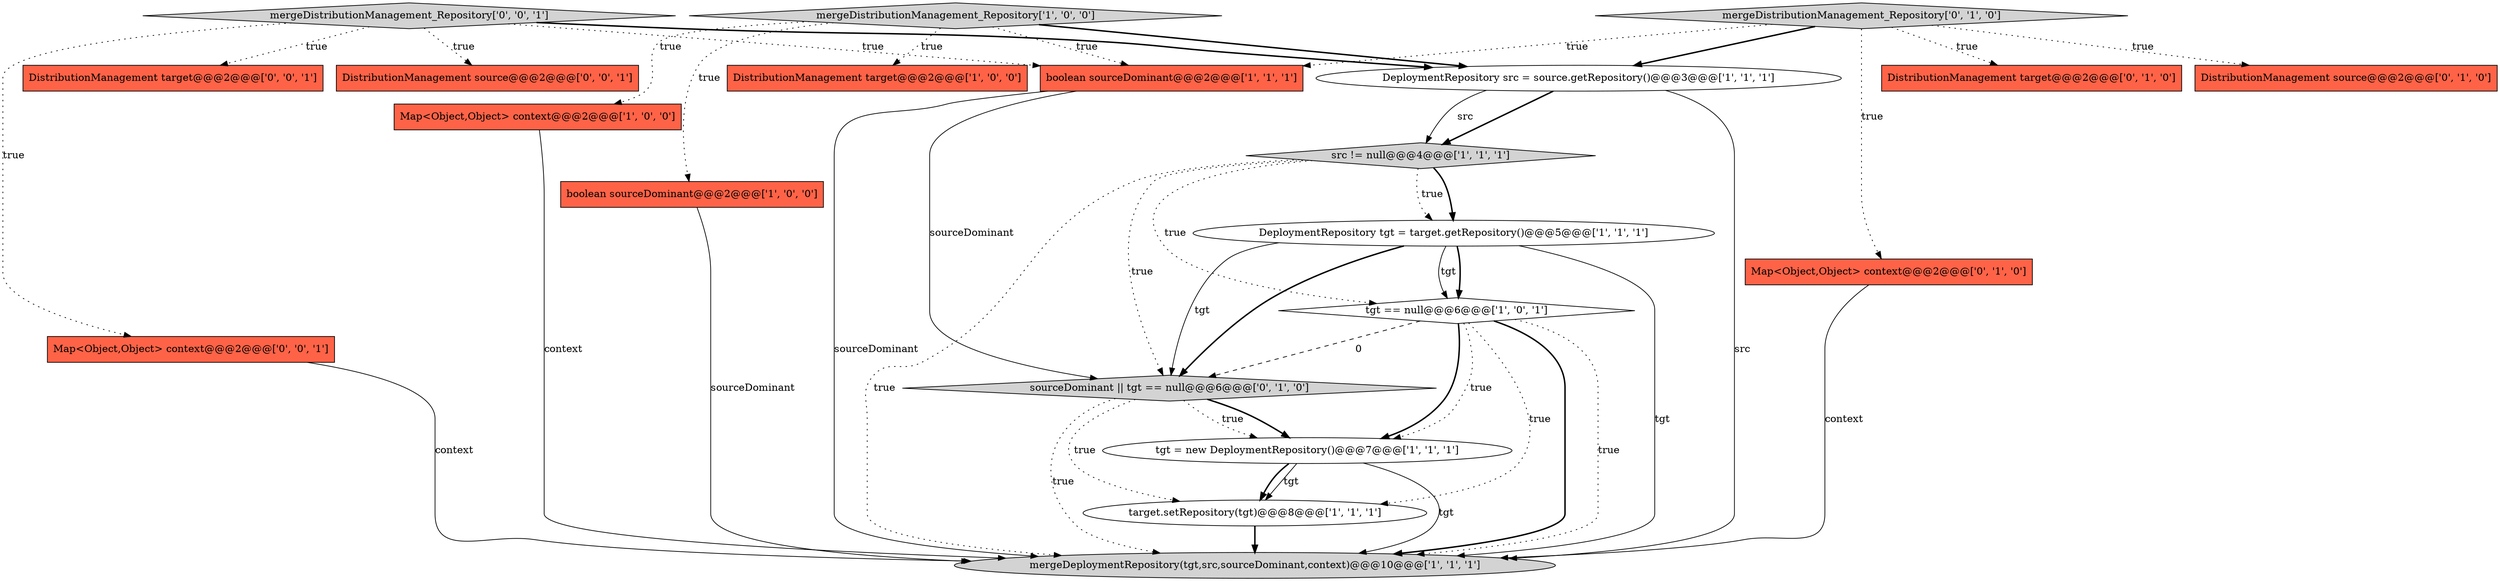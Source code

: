 digraph {
20 [style = filled, label = "DistributionManagement target@@@2@@@['0', '0', '1']", fillcolor = tomato, shape = box image = "AAA0AAABBB3BBB"];
6 [style = filled, label = "Map<Object,Object> context@@@2@@@['1', '0', '0']", fillcolor = tomato, shape = box image = "AAA0AAABBB1BBB"];
16 [style = filled, label = "mergeDistributionManagement_Repository['0', '1', '0']", fillcolor = lightgray, shape = diamond image = "AAA0AAABBB2BBB"];
19 [style = filled, label = "mergeDistributionManagement_Repository['0', '0', '1']", fillcolor = lightgray, shape = diamond image = "AAA0AAABBB3BBB"];
9 [style = filled, label = "boolean sourceDominant@@@2@@@['1', '1', '1']", fillcolor = tomato, shape = box image = "AAA0AAABBB1BBB"];
7 [style = filled, label = "mergeDeploymentRepository(tgt,src,sourceDominant,context)@@@10@@@['1', '1', '1']", fillcolor = lightgray, shape = ellipse image = "AAA0AAABBB1BBB"];
1 [style = filled, label = "target.setRepository(tgt)@@@8@@@['1', '1', '1']", fillcolor = white, shape = ellipse image = "AAA0AAABBB1BBB"];
8 [style = filled, label = "DistributionManagement target@@@2@@@['1', '0', '0']", fillcolor = tomato, shape = box image = "AAA0AAABBB1BBB"];
13 [style = filled, label = "DistributionManagement target@@@2@@@['0', '1', '0']", fillcolor = tomato, shape = box image = "AAA0AAABBB2BBB"];
14 [style = filled, label = "Map<Object,Object> context@@@2@@@['0', '1', '0']", fillcolor = tomato, shape = box image = "AAA0AAABBB2BBB"];
0 [style = filled, label = "DeploymentRepository tgt = target.getRepository()@@@5@@@['1', '1', '1']", fillcolor = white, shape = ellipse image = "AAA0AAABBB1BBB"];
4 [style = filled, label = "src != null@@@4@@@['1', '1', '1']", fillcolor = lightgray, shape = diamond image = "AAA0AAABBB1BBB"];
3 [style = filled, label = "tgt == null@@@6@@@['1', '0', '1']", fillcolor = white, shape = diamond image = "AAA0AAABBB1BBB"];
5 [style = filled, label = "boolean sourceDominant@@@2@@@['1', '0', '0']", fillcolor = tomato, shape = box image = "AAA0AAABBB1BBB"];
15 [style = filled, label = "sourceDominant || tgt == null@@@6@@@['0', '1', '0']", fillcolor = lightgray, shape = diamond image = "AAA1AAABBB2BBB"];
17 [style = filled, label = "DistributionManagement source@@@2@@@['0', '0', '1']", fillcolor = tomato, shape = box image = "AAA0AAABBB3BBB"];
12 [style = filled, label = "DistributionManagement source@@@2@@@['0', '1', '0']", fillcolor = tomato, shape = box image = "AAA0AAABBB2BBB"];
11 [style = filled, label = "DeploymentRepository src = source.getRepository()@@@3@@@['1', '1', '1']", fillcolor = white, shape = ellipse image = "AAA0AAABBB1BBB"];
10 [style = filled, label = "mergeDistributionManagement_Repository['1', '0', '0']", fillcolor = lightgray, shape = diamond image = "AAA0AAABBB1BBB"];
18 [style = filled, label = "Map<Object,Object> context@@@2@@@['0', '0', '1']", fillcolor = tomato, shape = box image = "AAA0AAABBB3BBB"];
2 [style = filled, label = "tgt = new DeploymentRepository()@@@7@@@['1', '1', '1']", fillcolor = white, shape = ellipse image = "AAA0AAABBB1BBB"];
2->1 [style = solid, label="tgt"];
11->4 [style = bold, label=""];
14->7 [style = solid, label="context"];
4->3 [style = dotted, label="true"];
3->2 [style = bold, label=""];
11->4 [style = solid, label="src"];
3->1 [style = dotted, label="true"];
15->1 [style = dotted, label="true"];
4->7 [style = dotted, label="true"];
16->14 [style = dotted, label="true"];
5->7 [style = solid, label="sourceDominant"];
9->7 [style = solid, label="sourceDominant"];
10->11 [style = bold, label=""];
0->3 [style = bold, label=""];
16->13 [style = dotted, label="true"];
0->15 [style = solid, label="tgt"];
19->9 [style = dotted, label="true"];
4->0 [style = dotted, label="true"];
3->7 [style = bold, label=""];
15->2 [style = bold, label=""];
0->7 [style = solid, label="tgt"];
19->20 [style = dotted, label="true"];
2->7 [style = solid, label="tgt"];
16->12 [style = dotted, label="true"];
0->15 [style = bold, label=""];
4->15 [style = dotted, label="true"];
19->11 [style = bold, label=""];
16->9 [style = dotted, label="true"];
10->8 [style = dotted, label="true"];
15->2 [style = dotted, label="true"];
3->2 [style = dotted, label="true"];
2->1 [style = bold, label=""];
3->15 [style = dashed, label="0"];
10->6 [style = dotted, label="true"];
15->7 [style = dotted, label="true"];
19->17 [style = dotted, label="true"];
3->7 [style = dotted, label="true"];
1->7 [style = bold, label=""];
9->15 [style = solid, label="sourceDominant"];
0->3 [style = solid, label="tgt"];
6->7 [style = solid, label="context"];
16->11 [style = bold, label=""];
11->7 [style = solid, label="src"];
10->9 [style = dotted, label="true"];
4->0 [style = bold, label=""];
10->5 [style = dotted, label="true"];
18->7 [style = solid, label="context"];
19->18 [style = dotted, label="true"];
}
